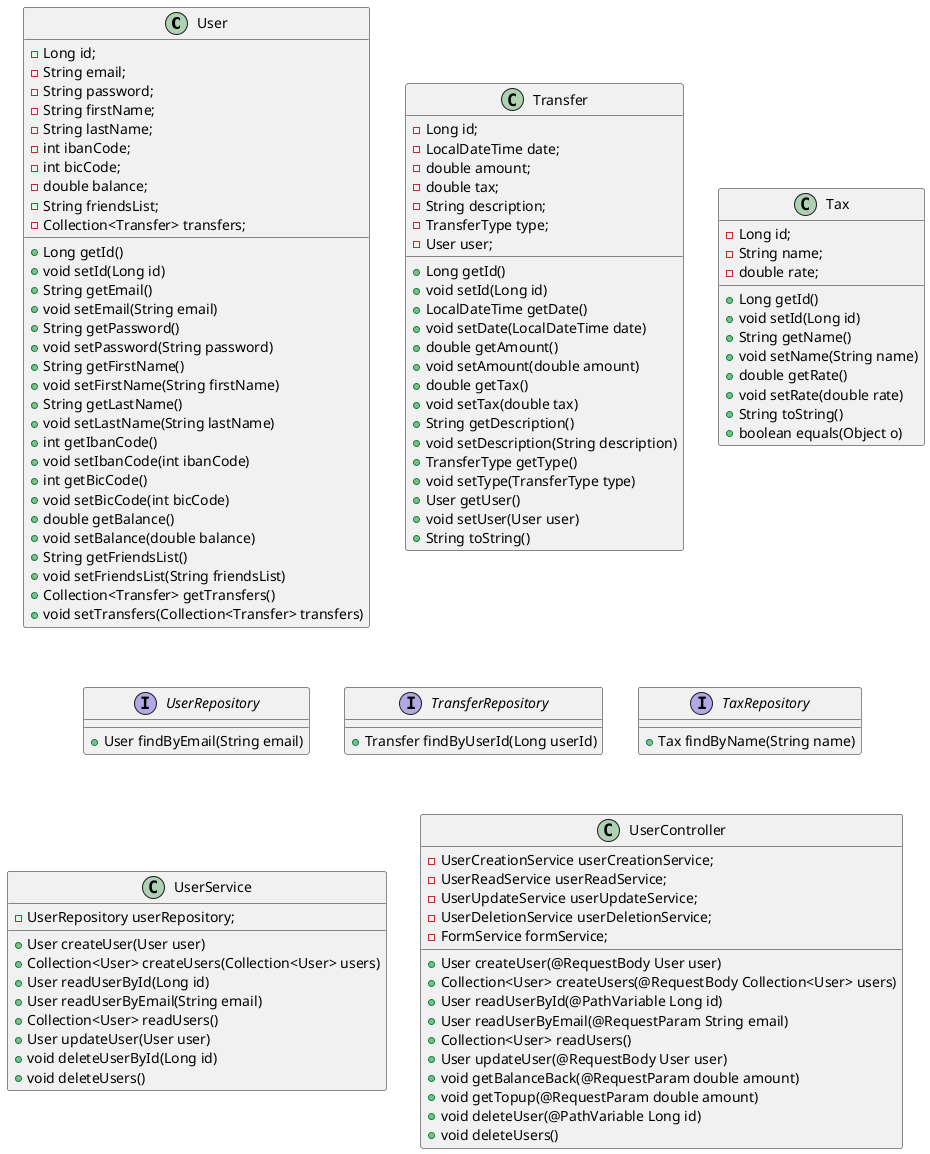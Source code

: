 @startuml

class User {

    - Long id;
    - String email;
    - String password;
    - String firstName;
    - String lastName;
    - int ibanCode;
    - int bicCode;
    - double balance;
    - String friendsList;
    - Collection<Transfer> transfers;

    + Long getId()
    + void setId(Long id)
    + String getEmail()
    + void setEmail(String email)
    + String getPassword()
    + void setPassword(String password)
    + String getFirstName()
    + void setFirstName(String firstName)
    + String getLastName()
    + void setLastName(String lastName)
    + int getIbanCode()
    + void setIbanCode(int ibanCode)
    + int getBicCode()
    + void setBicCode(int bicCode)
    + double getBalance()
    + void setBalance(double balance)
    + String getFriendsList()
    + void setFriendsList(String friendsList)
    + Collection<Transfer> getTransfers()
    + void setTransfers(Collection<Transfer> transfers)
}

class Transfer {

    - Long id;
    - LocalDateTime date;
    - double amount;
    - double tax;
    - String description;
    - TransferType type;
    - User user;

    + Long getId()
    + void setId(Long id)
    + LocalDateTime getDate()
    + void setDate(LocalDateTime date)
    + double getAmount()
    + void setAmount(double amount)
    + double getTax()
    + void setTax(double tax)
    + String getDescription()
    + void setDescription(String description)
    + TransferType getType()
    + void setType(TransferType type)
    + User getUser()
    + void setUser(User user)
    + String toString()
}

class Tax {

    - Long id;
    - String name;
    - double rate;

    + Long getId()
    + void setId(Long id)
    + String getName()
    + void setName(String name)
    + double getRate()
    + void setRate(double rate)
    + String toString()
    + boolean equals(Object o)
}

interface UserRepository {

    + User findByEmail(String email)
}

interface TransferRepository {

    + Transfer findByUserId(Long userId)
}

interface TaxRepository {

    + Tax findByName(String name)
}

class UserService {

    - UserRepository userRepository;

    + User createUser(User user)
    + Collection<User> createUsers(Collection<User> users)
    + User readUserById(Long id)
    + User readUserByEmail(String email)
    + Collection<User> readUsers()
    + User updateUser(User user)
    + void deleteUserById(Long id)
    + void deleteUsers()
}

class UserController {

    - UserCreationService userCreationService;
    - UserReadService userReadService;
    - UserUpdateService userUpdateService;
    - UserDeletionService userDeletionService;
    - FormService formService;

    + User createUser(@RequestBody User user)
    + Collection<User> createUsers(@RequestBody Collection<User> users)
    + User readUserById(@PathVariable Long id)
    + User readUserByEmail(@RequestParam String email)
    + Collection<User> readUsers()
    + User updateUser(@RequestBody User user)
    + void getBalanceBack(@RequestParam double amount)
    + void getTopup(@RequestParam double amount)
    + void deleteUser(@PathVariable Long id)
    + void deleteUsers()
}

@enduml
'credits: https://plantuml.com/class-diagram
